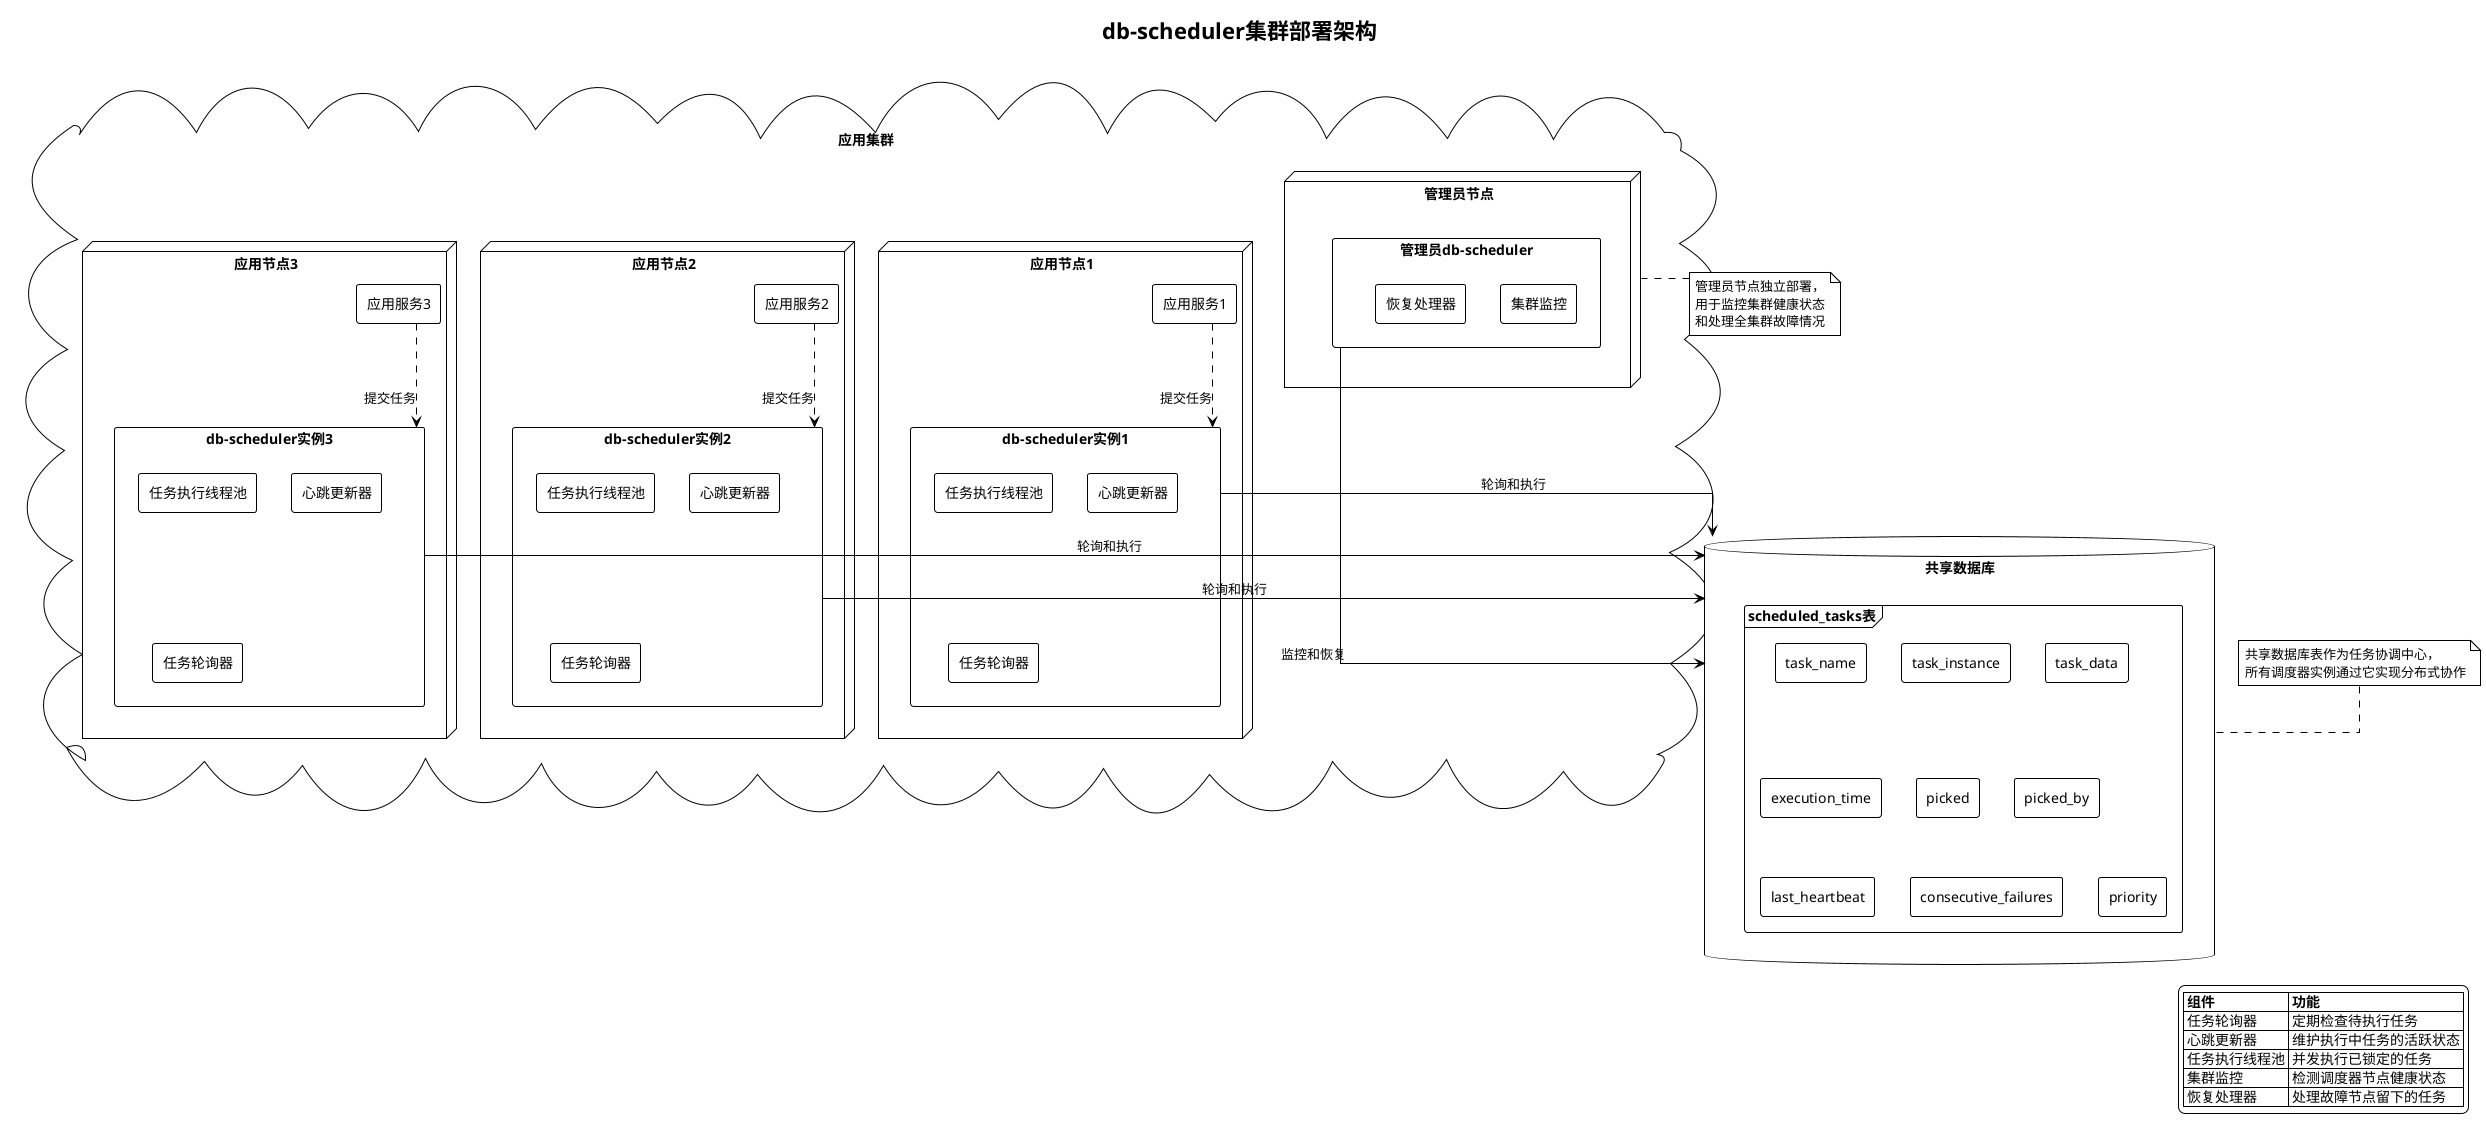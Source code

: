 @startuml db-scheduler集群部署

!theme plain
skinparam linetype ortho
skinparam componentStyle rectangle

title db-scheduler集群部署架构

cloud "应用集群" {
  node "应用节点1" as node1 {
    component "应用服务1" as app1
    component "db-scheduler实例1" as scheduler1 {
      component "任务执行线程池" as pool1
      component "心跳更新器" as heartbeat1
      component "任务轮询器" as poller1
    }
  }
  
  node "应用节点2" as node2 {
    component "应用服务2" as app2
    component "db-scheduler实例2" as scheduler2 {
      component "任务执行线程池" as pool2
      component "心跳更新器" as heartbeat2
      component "任务轮询器" as poller2
    }
  }
  
  node "应用节点3" as node3 {
    component "应用服务3" as app3
    component "db-scheduler实例3" as scheduler3 {
      component "任务执行线程池" as pool3
      component "心跳更新器" as heartbeat3
      component "任务轮询器" as poller3
    }
  }
  
  node "管理员节点" as adminNode {
    component "管理员db-scheduler" as adminScheduler {
      component "集群监控" as monitor
      component "恢复处理器" as recovery
    }
  }
}

database "共享数据库" as db {
  frame "scheduled_tasks表" as table {
    [task_name]
    [task_instance]
    [task_data]
    [execution_time]
    [picked]
    [picked_by]
    [last_heartbeat]
    [consecutive_failures]
    [priority]
  }
}

app1 ..> scheduler1 : 提交任务
app2 ..> scheduler2 : 提交任务
app3 ..> scheduler3 : 提交任务

scheduler1 -down-> db : 轮询和执行
scheduler2 -down-> db : 轮询和执行
scheduler3 -down-> db : 轮询和执行
adminScheduler -down-> db : 监控和恢复

note right of db
  共享数据库表作为任务协调中心，
  所有调度器实例通过它实现分布式协作
end note

note left of adminNode
  管理员节点独立部署，
  用于监控集群健康状态
  和处理全集群故障情况
end note

legend right
  |= 组件 |= 功能 |
  | 任务轮询器 | 定期检查待执行任务 |
  | 心跳更新器 | 维护执行中任务的活跃状态 |
  | 任务执行线程池 | 并发执行已锁定的任务 |
  | 集群监控 | 检测调度器节点健康状态 |
  | 恢复处理器 | 处理故障节点留下的任务 |
endlegend

@enduml 